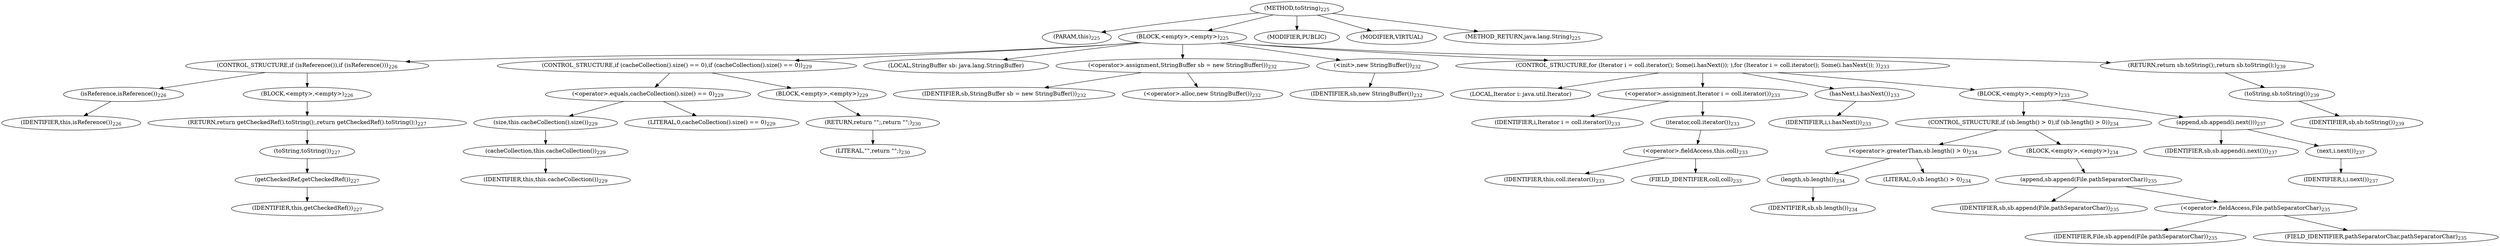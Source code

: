 digraph "toString" {  
"410" [label = <(METHOD,toString)<SUB>225</SUB>> ]
"41" [label = <(PARAM,this)<SUB>225</SUB>> ]
"411" [label = <(BLOCK,&lt;empty&gt;,&lt;empty&gt;)<SUB>225</SUB>> ]
"412" [label = <(CONTROL_STRUCTURE,if (isReference()),if (isReference()))<SUB>226</SUB>> ]
"413" [label = <(isReference,isReference())<SUB>226</SUB>> ]
"40" [label = <(IDENTIFIER,this,isReference())<SUB>226</SUB>> ]
"414" [label = <(BLOCK,&lt;empty&gt;,&lt;empty&gt;)<SUB>226</SUB>> ]
"415" [label = <(RETURN,return getCheckedRef().toString();,return getCheckedRef().toString();)<SUB>227</SUB>> ]
"416" [label = <(toString,toString())<SUB>227</SUB>> ]
"417" [label = <(getCheckedRef,getCheckedRef())<SUB>227</SUB>> ]
"42" [label = <(IDENTIFIER,this,getCheckedRef())<SUB>227</SUB>> ]
"418" [label = <(CONTROL_STRUCTURE,if (cacheCollection().size() == 0),if (cacheCollection().size() == 0))<SUB>229</SUB>> ]
"419" [label = <(&lt;operator&gt;.equals,cacheCollection().size() == 0)<SUB>229</SUB>> ]
"420" [label = <(size,this.cacheCollection().size())<SUB>229</SUB>> ]
"421" [label = <(cacheCollection,this.cacheCollection())<SUB>229</SUB>> ]
"43" [label = <(IDENTIFIER,this,this.cacheCollection())<SUB>229</SUB>> ]
"422" [label = <(LITERAL,0,cacheCollection().size() == 0)<SUB>229</SUB>> ]
"423" [label = <(BLOCK,&lt;empty&gt;,&lt;empty&gt;)<SUB>229</SUB>> ]
"424" [label = <(RETURN,return &quot;&quot;;,return &quot;&quot;;)<SUB>230</SUB>> ]
"425" [label = <(LITERAL,&quot;&quot;,return &quot;&quot;;)<SUB>230</SUB>> ]
"45" [label = <(LOCAL,StringBuffer sb: java.lang.StringBuffer)> ]
"426" [label = <(&lt;operator&gt;.assignment,StringBuffer sb = new StringBuffer())<SUB>232</SUB>> ]
"427" [label = <(IDENTIFIER,sb,StringBuffer sb = new StringBuffer())<SUB>232</SUB>> ]
"428" [label = <(&lt;operator&gt;.alloc,new StringBuffer())<SUB>232</SUB>> ]
"429" [label = <(&lt;init&gt;,new StringBuffer())<SUB>232</SUB>> ]
"44" [label = <(IDENTIFIER,sb,new StringBuffer())<SUB>232</SUB>> ]
"430" [label = <(CONTROL_STRUCTURE,for (Iterator i = coll.iterator(); Some(i.hasNext()); ),for (Iterator i = coll.iterator(); Some(i.hasNext()); ))<SUB>233</SUB>> ]
"431" [label = <(LOCAL,Iterator i: java.util.Iterator)> ]
"432" [label = <(&lt;operator&gt;.assignment,Iterator i = coll.iterator())<SUB>233</SUB>> ]
"433" [label = <(IDENTIFIER,i,Iterator i = coll.iterator())<SUB>233</SUB>> ]
"434" [label = <(iterator,coll.iterator())<SUB>233</SUB>> ]
"435" [label = <(&lt;operator&gt;.fieldAccess,this.coll)<SUB>233</SUB>> ]
"436" [label = <(IDENTIFIER,this,coll.iterator())<SUB>233</SUB>> ]
"437" [label = <(FIELD_IDENTIFIER,coll,coll)<SUB>233</SUB>> ]
"438" [label = <(hasNext,i.hasNext())<SUB>233</SUB>> ]
"439" [label = <(IDENTIFIER,i,i.hasNext())<SUB>233</SUB>> ]
"440" [label = <(BLOCK,&lt;empty&gt;,&lt;empty&gt;)<SUB>233</SUB>> ]
"441" [label = <(CONTROL_STRUCTURE,if (sb.length() &gt; 0),if (sb.length() &gt; 0))<SUB>234</SUB>> ]
"442" [label = <(&lt;operator&gt;.greaterThan,sb.length() &gt; 0)<SUB>234</SUB>> ]
"443" [label = <(length,sb.length())<SUB>234</SUB>> ]
"444" [label = <(IDENTIFIER,sb,sb.length())<SUB>234</SUB>> ]
"445" [label = <(LITERAL,0,sb.length() &gt; 0)<SUB>234</SUB>> ]
"446" [label = <(BLOCK,&lt;empty&gt;,&lt;empty&gt;)<SUB>234</SUB>> ]
"447" [label = <(append,sb.append(File.pathSeparatorChar))<SUB>235</SUB>> ]
"448" [label = <(IDENTIFIER,sb,sb.append(File.pathSeparatorChar))<SUB>235</SUB>> ]
"449" [label = <(&lt;operator&gt;.fieldAccess,File.pathSeparatorChar)<SUB>235</SUB>> ]
"450" [label = <(IDENTIFIER,File,sb.append(File.pathSeparatorChar))<SUB>235</SUB>> ]
"451" [label = <(FIELD_IDENTIFIER,pathSeparatorChar,pathSeparatorChar)<SUB>235</SUB>> ]
"452" [label = <(append,sb.append(i.next()))<SUB>237</SUB>> ]
"453" [label = <(IDENTIFIER,sb,sb.append(i.next()))<SUB>237</SUB>> ]
"454" [label = <(next,i.next())<SUB>237</SUB>> ]
"455" [label = <(IDENTIFIER,i,i.next())<SUB>237</SUB>> ]
"456" [label = <(RETURN,return sb.toString();,return sb.toString();)<SUB>239</SUB>> ]
"457" [label = <(toString,sb.toString())<SUB>239</SUB>> ]
"458" [label = <(IDENTIFIER,sb,sb.toString())<SUB>239</SUB>> ]
"459" [label = <(MODIFIER,PUBLIC)> ]
"460" [label = <(MODIFIER,VIRTUAL)> ]
"461" [label = <(METHOD_RETURN,java.lang.String)<SUB>225</SUB>> ]
  "410" -> "41" 
  "410" -> "411" 
  "410" -> "459" 
  "410" -> "460" 
  "410" -> "461" 
  "411" -> "412" 
  "411" -> "418" 
  "411" -> "45" 
  "411" -> "426" 
  "411" -> "429" 
  "411" -> "430" 
  "411" -> "456" 
  "412" -> "413" 
  "412" -> "414" 
  "413" -> "40" 
  "414" -> "415" 
  "415" -> "416" 
  "416" -> "417" 
  "417" -> "42" 
  "418" -> "419" 
  "418" -> "423" 
  "419" -> "420" 
  "419" -> "422" 
  "420" -> "421" 
  "421" -> "43" 
  "423" -> "424" 
  "424" -> "425" 
  "426" -> "427" 
  "426" -> "428" 
  "429" -> "44" 
  "430" -> "431" 
  "430" -> "432" 
  "430" -> "438" 
  "430" -> "440" 
  "432" -> "433" 
  "432" -> "434" 
  "434" -> "435" 
  "435" -> "436" 
  "435" -> "437" 
  "438" -> "439" 
  "440" -> "441" 
  "440" -> "452" 
  "441" -> "442" 
  "441" -> "446" 
  "442" -> "443" 
  "442" -> "445" 
  "443" -> "444" 
  "446" -> "447" 
  "447" -> "448" 
  "447" -> "449" 
  "449" -> "450" 
  "449" -> "451" 
  "452" -> "453" 
  "452" -> "454" 
  "454" -> "455" 
  "456" -> "457" 
  "457" -> "458" 
}
